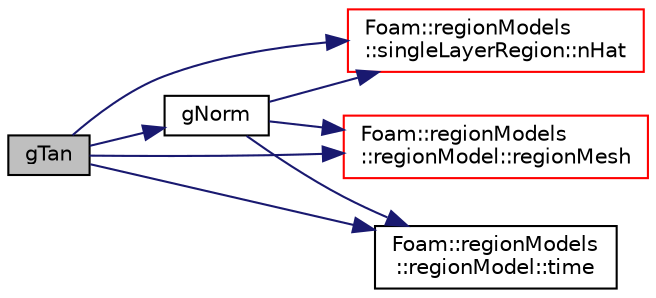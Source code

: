 digraph "gTan"
{
  bgcolor="transparent";
  edge [fontname="Helvetica",fontsize="10",labelfontname="Helvetica",labelfontsize="10"];
  node [fontname="Helvetica",fontsize="10",shape=record];
  rankdir="LR";
  Node4044 [label="gTan",height=0.2,width=0.4,color="black", fillcolor="grey75", style="filled", fontcolor="black"];
  Node4044 -> Node4045 [color="midnightblue",fontsize="10",style="solid",fontname="Helvetica"];
  Node4045 [label="gNorm",height=0.2,width=0.4,color="black",URL="$a30117.html#ae720bea81bebe78c60ee7313f4e0927c",tooltip="Return the gravity normal-to-patch component contribution. "];
  Node4045 -> Node4046 [color="midnightblue",fontsize="10",style="solid",fontname="Helvetica"];
  Node4046 [label="Foam::regionModels\l::singleLayerRegion::nHat",height=0.2,width=0.4,color="red",URL="$a30093.html#a90a92816e920c11a80745dfb8e2592e0",tooltip="Return the patch normal vectors. "];
  Node4045 -> Node4092 [color="midnightblue",fontsize="10",style="solid",fontname="Helvetica"];
  Node4092 [label="Foam::regionModels\l::regionModel::regionMesh",height=0.2,width=0.4,color="red",URL="$a30073.html#a89a37969c20983ee143c612486ce5313",tooltip="Return the region mesh database. "];
  Node4045 -> Node4100 [color="midnightblue",fontsize="10",style="solid",fontname="Helvetica"];
  Node4100 [label="Foam::regionModels\l::regionModel::time",height=0.2,width=0.4,color="black",URL="$a30073.html#a1ed86245b170b9f651f62650b1827500",tooltip="Return the reference to the time database. "];
  Node4044 -> Node4046 [color="midnightblue",fontsize="10",style="solid",fontname="Helvetica"];
  Node4044 -> Node4092 [color="midnightblue",fontsize="10",style="solid",fontname="Helvetica"];
  Node4044 -> Node4100 [color="midnightblue",fontsize="10",style="solid",fontname="Helvetica"];
}
